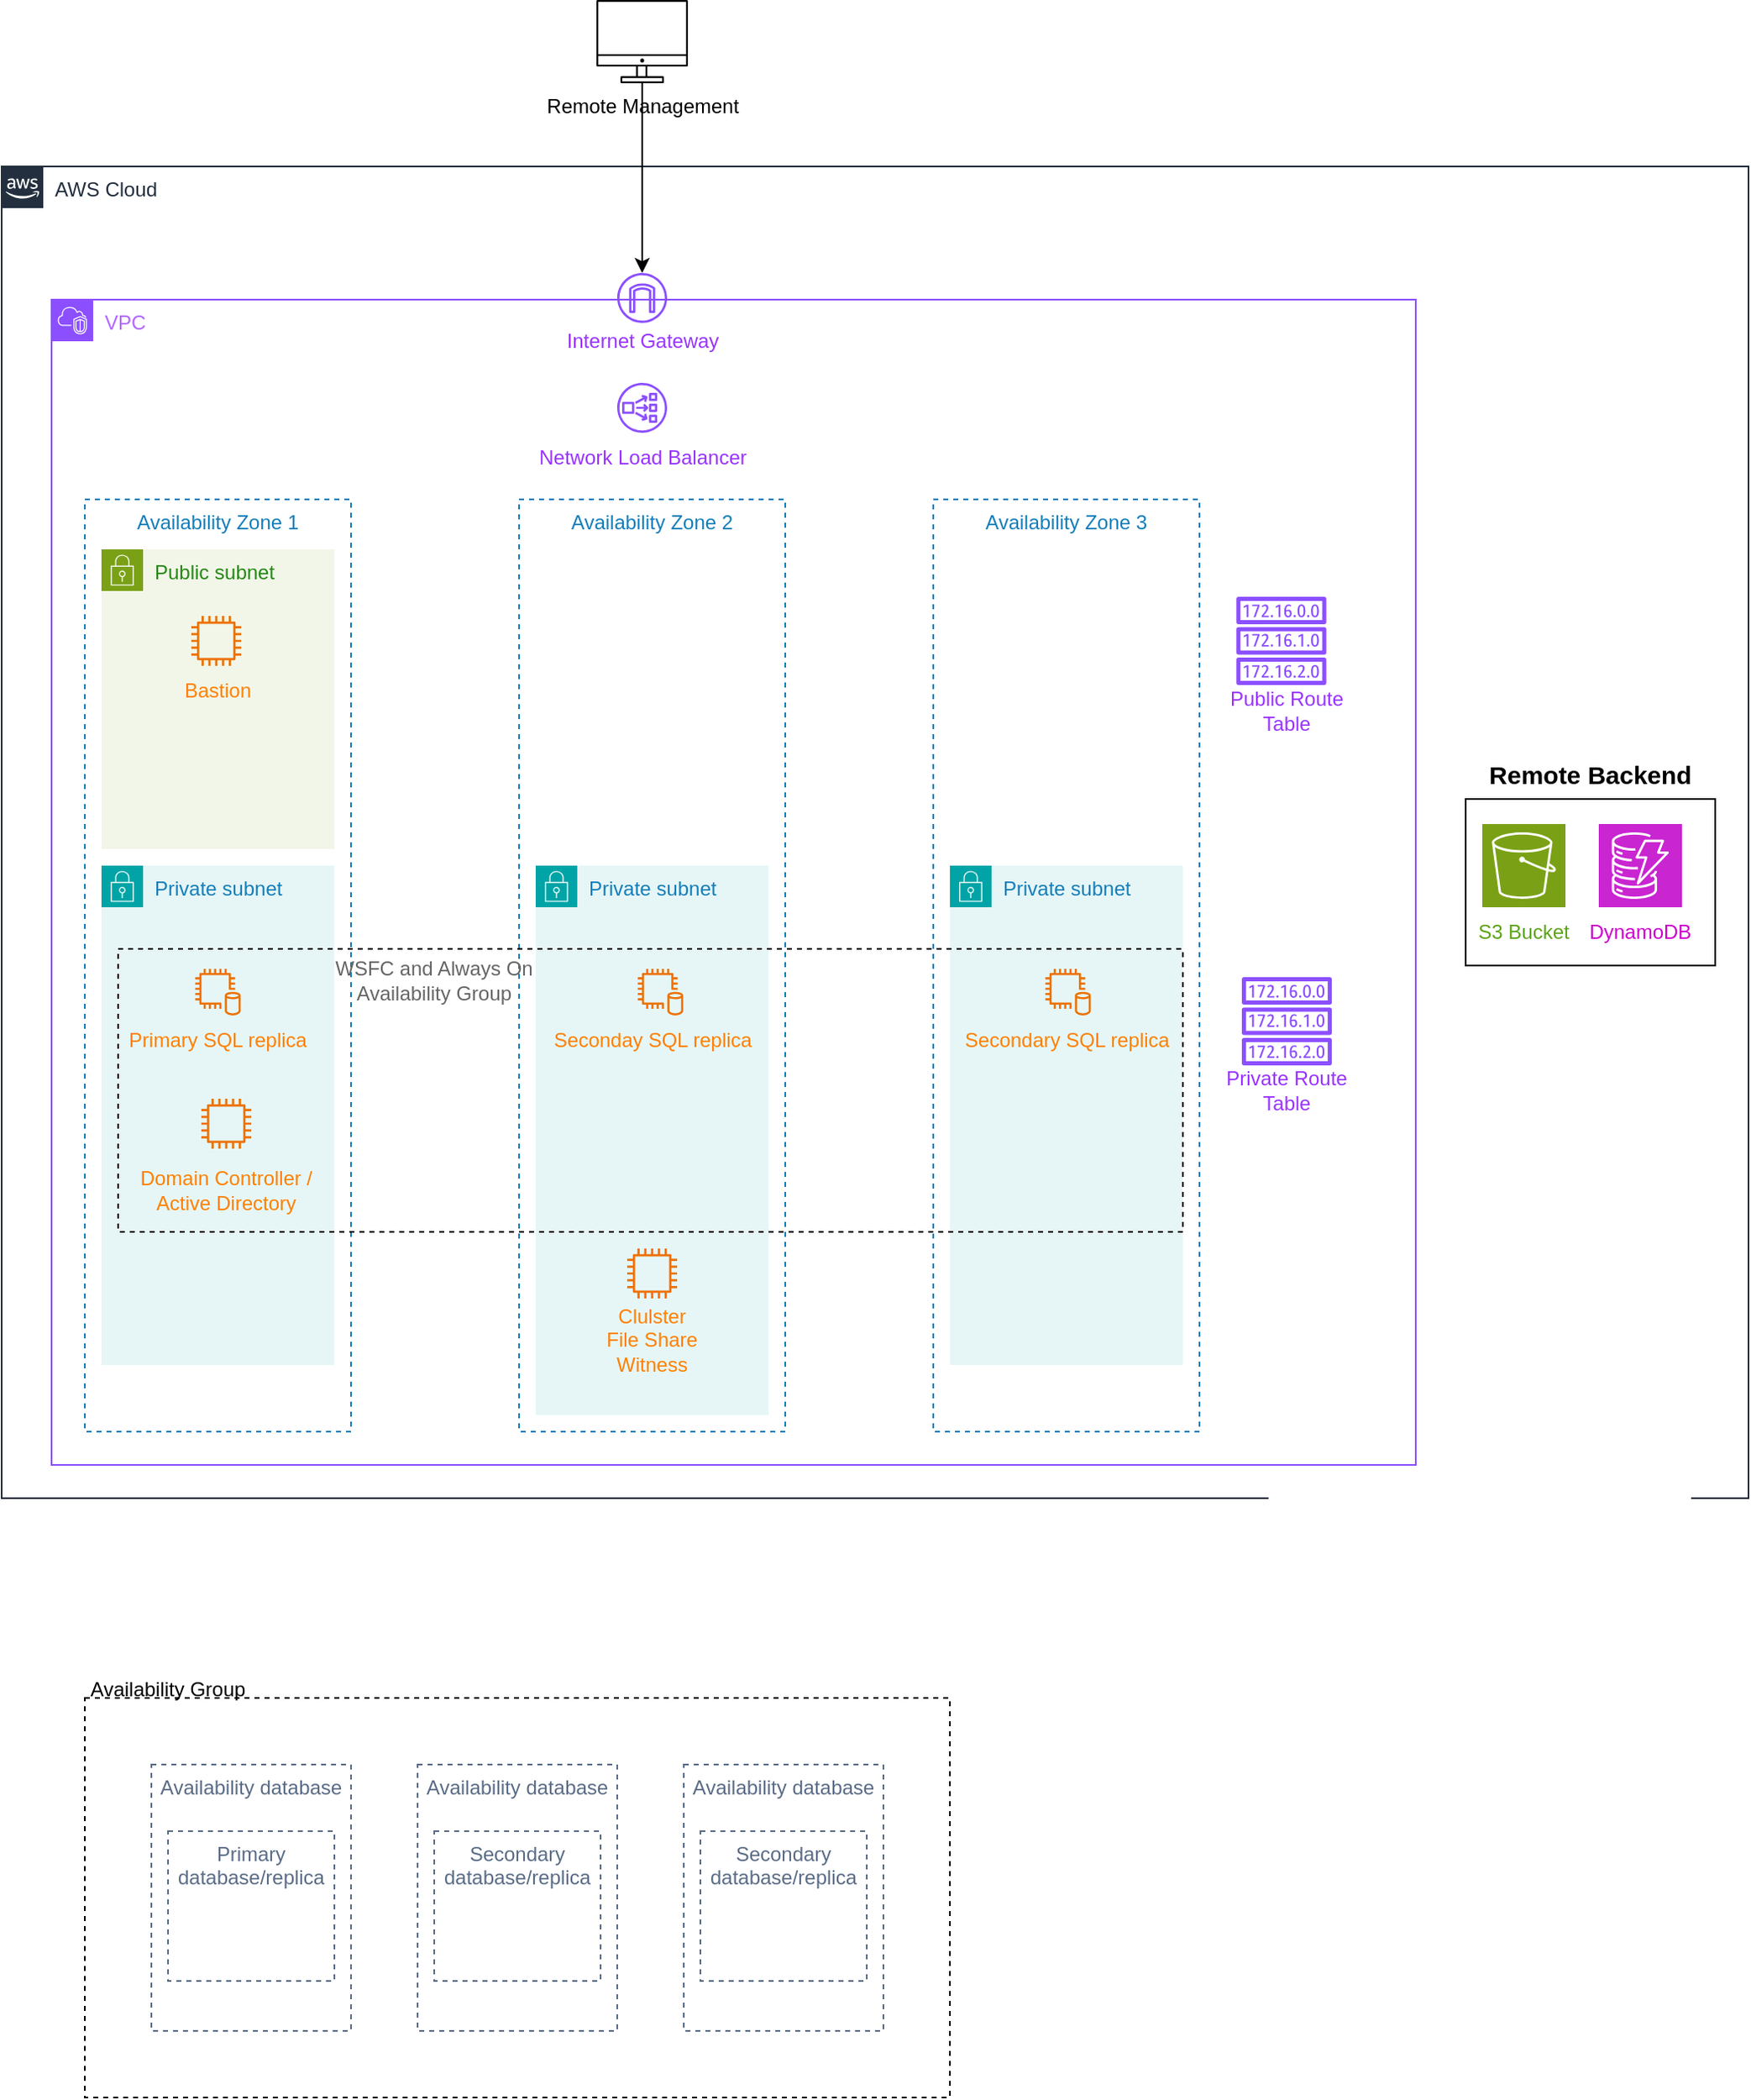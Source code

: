 <mxfile version="24.2.2" type="github">
  <diagram name="Page-1" id="_MG-8c25AsFWA5ZrAscj">
    <mxGraphModel dx="1363" dy="1846" grid="1" gridSize="10" guides="1" tooltips="1" connect="1" arrows="1" fold="1" page="1" pageScale="1" pageWidth="850" pageHeight="1100" math="0" shadow="0">
      <root>
        <mxCell id="0" />
        <mxCell id="1" parent="0" />
        <mxCell id="CKjVTdu6NN-waFkIegwr-1" value="AWS Cloud" style="points=[[0,0],[0.25,0],[0.5,0],[0.75,0],[1,0],[1,0.25],[1,0.5],[1,0.75],[1,1],[0.75,1],[0.5,1],[0.25,1],[0,1],[0,0.75],[0,0.5],[0,0.25]];outlineConnect=0;gradientColor=none;html=1;whiteSpace=wrap;fontSize=12;fontStyle=0;container=1;pointerEvents=0;collapsible=0;recursiveResize=0;shape=mxgraph.aws4.group;grIcon=mxgraph.aws4.group_aws_cloud_alt;strokeColor=#232F3E;fillColor=none;verticalAlign=top;align=left;spacingLeft=30;fontColor=#232F3E;dashed=0;" parent="1" vertex="1">
          <mxGeometry x="30" y="40" width="1050" height="800" as="geometry" />
        </mxCell>
        <mxCell id="CKjVTdu6NN-waFkIegwr-2" value="&lt;font color=&quot;#b266ff&quot;&gt;VPC&lt;/font&gt;" style="points=[[0,0],[0.25,0],[0.5,0],[0.75,0],[1,0],[1,0.25],[1,0.5],[1,0.75],[1,1],[0.75,1],[0.5,1],[0.25,1],[0,1],[0,0.75],[0,0.5],[0,0.25]];outlineConnect=0;gradientColor=none;html=1;whiteSpace=wrap;fontSize=12;fontStyle=0;container=1;pointerEvents=0;collapsible=0;recursiveResize=0;shape=mxgraph.aws4.group;grIcon=mxgraph.aws4.group_vpc2;strokeColor=#8C4FFF;fillColor=none;verticalAlign=top;align=left;spacingLeft=30;fontColor=#AAB7B8;dashed=0;" parent="CKjVTdu6NN-waFkIegwr-1" vertex="1">
          <mxGeometry x="30" y="80" width="820" height="700" as="geometry" />
        </mxCell>
        <mxCell id="CKjVTdu6NN-waFkIegwr-3" value="Availability Zone 1" style="fillColor=none;strokeColor=#147EBA;dashed=1;verticalAlign=top;fontStyle=0;fontColor=#147EBA;whiteSpace=wrap;html=1;" parent="CKjVTdu6NN-waFkIegwr-2" vertex="1">
          <mxGeometry x="20" y="120" width="160" height="560" as="geometry" />
        </mxCell>
        <mxCell id="CKjVTdu6NN-waFkIegwr-4" value="Availability Zone 3" style="fillColor=none;strokeColor=#147EBA;dashed=1;verticalAlign=top;fontStyle=0;fontColor=#147EBA;whiteSpace=wrap;html=1;" parent="CKjVTdu6NN-waFkIegwr-2" vertex="1">
          <mxGeometry x="530" y="120" width="160" height="560" as="geometry" />
        </mxCell>
        <mxCell id="CKjVTdu6NN-waFkIegwr-5" value="Availability Zone 2" style="fillColor=none;strokeColor=#147EBA;dashed=1;verticalAlign=top;fontStyle=0;fontColor=#147EBA;whiteSpace=wrap;html=1;" parent="CKjVTdu6NN-waFkIegwr-2" vertex="1">
          <mxGeometry x="281" y="120" width="160" height="560" as="geometry" />
        </mxCell>
        <mxCell id="CKjVTdu6NN-waFkIegwr-6" value="Public subnet" style="points=[[0,0],[0.25,0],[0.5,0],[0.75,0],[1,0],[1,0.25],[1,0.5],[1,0.75],[1,1],[0.75,1],[0.5,1],[0.25,1],[0,1],[0,0.75],[0,0.5],[0,0.25]];outlineConnect=0;gradientColor=none;html=1;whiteSpace=wrap;fontSize=12;fontStyle=0;container=1;pointerEvents=0;collapsible=0;recursiveResize=0;shape=mxgraph.aws4.group;grIcon=mxgraph.aws4.group_security_group;grStroke=0;strokeColor=#7AA116;fillColor=#F2F6E8;verticalAlign=top;align=left;spacingLeft=30;fontColor=#248814;dashed=0;" parent="CKjVTdu6NN-waFkIegwr-2" vertex="1">
          <mxGeometry x="30" y="150" width="140" height="180" as="geometry" />
        </mxCell>
        <mxCell id="CKjVTdu6NN-waFkIegwr-15" value="" style="sketch=0;outlineConnect=0;fontColor=#232F3E;gradientColor=none;fillColor=#ED7100;strokeColor=none;dashed=0;verticalLabelPosition=bottom;verticalAlign=top;align=center;html=1;fontSize=12;fontStyle=0;aspect=fixed;pointerEvents=1;shape=mxgraph.aws4.instance2;" parent="CKjVTdu6NN-waFkIegwr-6" vertex="1">
          <mxGeometry x="54" y="40" width="30" height="30" as="geometry" />
        </mxCell>
        <mxCell id="CKjVTdu6NN-waFkIegwr-16" value="&lt;font color=&quot;#ff8000&quot;&gt;Bastion&lt;/font&gt;" style="text;html=1;align=center;verticalAlign=middle;whiteSpace=wrap;rounded=0;" parent="CKjVTdu6NN-waFkIegwr-6" vertex="1">
          <mxGeometry x="40" y="70" width="60" height="30" as="geometry" />
        </mxCell>
        <mxCell id="CKjVTdu6NN-waFkIegwr-9" value="Private subnet" style="points=[[0,0],[0.25,0],[0.5,0],[0.75,0],[1,0],[1,0.25],[1,0.5],[1,0.75],[1,1],[0.75,1],[0.5,1],[0.25,1],[0,1],[0,0.75],[0,0.5],[0,0.25]];outlineConnect=0;gradientColor=none;html=1;whiteSpace=wrap;fontSize=12;fontStyle=0;container=1;pointerEvents=0;collapsible=0;recursiveResize=0;shape=mxgraph.aws4.group;grIcon=mxgraph.aws4.group_security_group;grStroke=0;strokeColor=#00A4A6;fillColor=#E6F6F7;verticalAlign=top;align=left;spacingLeft=30;fontColor=#147EBA;dashed=0;" parent="CKjVTdu6NN-waFkIegwr-2" vertex="1">
          <mxGeometry x="30" y="340" width="140" height="300" as="geometry" />
        </mxCell>
        <mxCell id="hvZAqcCubnUXI_z4VkZ4-1" value="" style="sketch=0;outlineConnect=0;fontColor=#232F3E;gradientColor=none;fillColor=#ED7100;strokeColor=none;dashed=0;verticalLabelPosition=bottom;verticalAlign=top;align=center;html=1;fontSize=12;fontStyle=0;aspect=fixed;pointerEvents=1;shape=mxgraph.aws4.instance2;" vertex="1" parent="CKjVTdu6NN-waFkIegwr-9">
          <mxGeometry x="60" y="140" width="30" height="30" as="geometry" />
        </mxCell>
        <mxCell id="CKjVTdu6NN-waFkIegwr-17" value="" style="sketch=0;outlineConnect=0;fontColor=#232F3E;gradientColor=none;fillColor=#8C4FFF;strokeColor=none;dashed=0;verticalLabelPosition=bottom;verticalAlign=top;align=center;html=1;fontSize=12;fontStyle=0;aspect=fixed;pointerEvents=1;shape=mxgraph.aws4.internet_gateway;" parent="CKjVTdu6NN-waFkIegwr-2" vertex="1">
          <mxGeometry x="340" y="-16" width="30" height="30" as="geometry" />
        </mxCell>
        <mxCell id="CKjVTdu6NN-waFkIegwr-18" value="&lt;font color=&quot;#9933ff&quot;&gt;Internet Gateway&lt;/font&gt;" style="text;html=1;align=center;verticalAlign=middle;whiteSpace=wrap;rounded=0;" parent="CKjVTdu6NN-waFkIegwr-2" vertex="1">
          <mxGeometry x="308" y="10" width="95" height="30" as="geometry" />
        </mxCell>
        <mxCell id="CKjVTdu6NN-waFkIegwr-99" value="" style="sketch=0;outlineConnect=0;fontColor=#232F3E;gradientColor=none;fillColor=#ED7100;strokeColor=none;dashed=0;verticalLabelPosition=bottom;verticalAlign=top;align=center;html=1;fontSize=12;fontStyle=0;aspect=fixed;pointerEvents=1;shape=mxgraph.aws4.db_on_instance2;" parent="CKjVTdu6NN-waFkIegwr-2" vertex="1">
          <mxGeometry x="86" y="402" width="28" height="28" as="geometry" />
        </mxCell>
        <mxCell id="CKjVTdu6NN-waFkIegwr-101" value="Private subnet" style="points=[[0,0],[0.25,0],[0.5,0],[0.75,0],[1,0],[1,0.25],[1,0.5],[1,0.75],[1,1],[0.75,1],[0.5,1],[0.25,1],[0,1],[0,0.75],[0,0.5],[0,0.25]];outlineConnect=0;gradientColor=none;html=1;whiteSpace=wrap;fontSize=12;fontStyle=0;container=1;pointerEvents=0;collapsible=0;recursiveResize=0;shape=mxgraph.aws4.group;grIcon=mxgraph.aws4.group_security_group;grStroke=0;strokeColor=#00A4A6;fillColor=#E6F6F7;verticalAlign=top;align=left;spacingLeft=30;fontColor=#147EBA;dashed=0;" parent="CKjVTdu6NN-waFkIegwr-2" vertex="1">
          <mxGeometry x="291" y="340" width="140" height="330" as="geometry" />
        </mxCell>
        <mxCell id="hvZAqcCubnUXI_z4VkZ4-3" value="" style="sketch=0;outlineConnect=0;fontColor=#232F3E;gradientColor=none;fillColor=#ED7100;strokeColor=none;dashed=0;verticalLabelPosition=bottom;verticalAlign=top;align=center;html=1;fontSize=12;fontStyle=0;aspect=fixed;pointerEvents=1;shape=mxgraph.aws4.instance2;" vertex="1" parent="CKjVTdu6NN-waFkIegwr-101">
          <mxGeometry x="55" y="230" width="30" height="30" as="geometry" />
        </mxCell>
        <mxCell id="hvZAqcCubnUXI_z4VkZ4-4" value="&lt;font color=&quot;#ff8000&quot;&gt;Clulster File Share Witness&lt;/font&gt;" style="text;html=1;align=center;verticalAlign=middle;whiteSpace=wrap;rounded=0;" vertex="1" parent="CKjVTdu6NN-waFkIegwr-101">
          <mxGeometry x="40" y="270" width="60" height="30" as="geometry" />
        </mxCell>
        <mxCell id="CKjVTdu6NN-waFkIegwr-103" value="Private subnet" style="points=[[0,0],[0.25,0],[0.5,0],[0.75,0],[1,0],[1,0.25],[1,0.5],[1,0.75],[1,1],[0.75,1],[0.5,1],[0.25,1],[0,1],[0,0.75],[0,0.5],[0,0.25]];outlineConnect=0;gradientColor=none;html=1;whiteSpace=wrap;fontSize=12;fontStyle=0;container=1;pointerEvents=0;collapsible=0;recursiveResize=0;shape=mxgraph.aws4.group;grIcon=mxgraph.aws4.group_security_group;grStroke=0;strokeColor=#00A4A6;fillColor=#E6F6F7;verticalAlign=top;align=left;spacingLeft=30;fontColor=#147EBA;dashed=0;" parent="CKjVTdu6NN-waFkIegwr-2" vertex="1">
          <mxGeometry x="540" y="340" width="140" height="300" as="geometry" />
        </mxCell>
        <mxCell id="CKjVTdu6NN-waFkIegwr-104" value="&lt;font color=&quot;#ff8000&quot;&gt;Secondary SQL replica&lt;/font&gt;" style="text;html=1;align=center;verticalAlign=middle;whiteSpace=wrap;rounded=0;" parent="CKjVTdu6NN-waFkIegwr-2" vertex="1">
          <mxGeometry x="547.5" y="430" width="125" height="30" as="geometry" />
        </mxCell>
        <mxCell id="CKjVTdu6NN-waFkIegwr-100" value="&lt;font color=&quot;#ff8000&quot;&gt;Primary SQL replica&lt;/font&gt;" style="text;html=1;align=center;verticalAlign=middle;whiteSpace=wrap;rounded=0;" parent="CKjVTdu6NN-waFkIegwr-2" vertex="1">
          <mxGeometry x="45" y="430" width="110" height="30" as="geometry" />
        </mxCell>
        <mxCell id="CKjVTdu6NN-waFkIegwr-102" value="&lt;font color=&quot;#ff8000&quot;&gt;Seconday SQL replica&lt;/font&gt;" style="text;html=1;align=center;verticalAlign=middle;whiteSpace=wrap;rounded=0;" parent="CKjVTdu6NN-waFkIegwr-2" vertex="1">
          <mxGeometry x="298.5" y="430" width="125" height="30" as="geometry" />
        </mxCell>
        <mxCell id="CKjVTdu6NN-waFkIegwr-105" value="" style="sketch=0;outlineConnect=0;fontColor=#232F3E;gradientColor=none;fillColor=#ED7100;strokeColor=none;dashed=0;verticalLabelPosition=bottom;verticalAlign=top;align=center;html=1;fontSize=12;fontStyle=0;aspect=fixed;pointerEvents=1;shape=mxgraph.aws4.db_on_instance2;" parent="CKjVTdu6NN-waFkIegwr-2" vertex="1">
          <mxGeometry x="352" y="402" width="28" height="28" as="geometry" />
        </mxCell>
        <mxCell id="CKjVTdu6NN-waFkIegwr-106" value="" style="sketch=0;outlineConnect=0;fontColor=#232F3E;gradientColor=none;fillColor=#ED7100;strokeColor=none;dashed=0;verticalLabelPosition=bottom;verticalAlign=top;align=center;html=1;fontSize=12;fontStyle=0;aspect=fixed;pointerEvents=1;shape=mxgraph.aws4.db_on_instance2;" parent="CKjVTdu6NN-waFkIegwr-2" vertex="1">
          <mxGeometry x="597" y="402" width="28" height="28" as="geometry" />
        </mxCell>
        <mxCell id="CKjVTdu6NN-waFkIegwr-119" value="&lt;font color=&quot;#666666&quot;&gt;WSFC and Always On Availability Group&lt;/font&gt;" style="text;html=1;align=center;verticalAlign=middle;whiteSpace=wrap;rounded=0;" parent="CKjVTdu6NN-waFkIegwr-2" vertex="1">
          <mxGeometry x="160" y="388" width="140" height="42" as="geometry" />
        </mxCell>
        <mxCell id="hvZAqcCubnUXI_z4VkZ4-2" value="&lt;font color=&quot;#ff8000&quot;&gt;Domain Controller / Active Directory&lt;/font&gt;" style="text;html=1;align=center;verticalAlign=middle;whiteSpace=wrap;rounded=0;" vertex="1" parent="CKjVTdu6NN-waFkIegwr-2">
          <mxGeometry x="50" y="510" width="110" height="50" as="geometry" />
        </mxCell>
        <mxCell id="hvZAqcCubnUXI_z4VkZ4-6" value="" style="sketch=0;outlineConnect=0;fontColor=#232F3E;gradientColor=none;fillColor=#8C4FFF;strokeColor=none;dashed=0;verticalLabelPosition=bottom;verticalAlign=top;align=center;html=1;fontSize=12;fontStyle=0;aspect=fixed;pointerEvents=1;shape=mxgraph.aws4.network_load_balancer;" vertex="1" parent="CKjVTdu6NN-waFkIegwr-2">
          <mxGeometry x="340" y="50" width="30" height="30" as="geometry" />
        </mxCell>
        <mxCell id="hvZAqcCubnUXI_z4VkZ4-7" value="&lt;font color=&quot;#9933ff&quot;&gt;Network Load Balancer&lt;/font&gt;" style="text;html=1;align=center;verticalAlign=middle;whiteSpace=wrap;rounded=0;" vertex="1" parent="CKjVTdu6NN-waFkIegwr-2">
          <mxGeometry x="289.25" y="80" width="132.5" height="30" as="geometry" />
        </mxCell>
        <mxCell id="hvZAqcCubnUXI_z4VkZ4-8" value="" style="sketch=0;outlineConnect=0;fontColor=#232F3E;gradientColor=none;fillColor=#8C4FFF;strokeColor=none;dashed=0;verticalLabelPosition=bottom;verticalAlign=top;align=center;html=1;fontSize=12;fontStyle=0;aspect=fixed;pointerEvents=1;shape=mxgraph.aws4.route_table;" vertex="1" parent="CKjVTdu6NN-waFkIegwr-2">
          <mxGeometry x="712" y="178.5" width="54.39" height="53" as="geometry" />
        </mxCell>
        <mxCell id="hvZAqcCubnUXI_z4VkZ4-9" value="&lt;font color=&quot;#9933ff&quot;&gt;Public Route Table&lt;/font&gt;" style="text;html=1;align=center;verticalAlign=middle;whiteSpace=wrap;rounded=0;" vertex="1" parent="CKjVTdu6NN-waFkIegwr-2">
          <mxGeometry x="695" y="231.5" width="95" height="30" as="geometry" />
        </mxCell>
        <mxCell id="hvZAqcCubnUXI_z4VkZ4-10" value="" style="sketch=0;outlineConnect=0;fontColor=#232F3E;gradientColor=none;fillColor=#8C4FFF;strokeColor=none;dashed=0;verticalLabelPosition=bottom;verticalAlign=top;align=center;html=1;fontSize=12;fontStyle=0;aspect=fixed;pointerEvents=1;shape=mxgraph.aws4.route_table;" vertex="1" parent="CKjVTdu6NN-waFkIegwr-2">
          <mxGeometry x="715.31" y="407" width="54.39" height="53" as="geometry" />
        </mxCell>
        <mxCell id="hvZAqcCubnUXI_z4VkZ4-11" value="&lt;font color=&quot;#9933ff&quot;&gt;Private Route Table&lt;/font&gt;" style="text;html=1;align=center;verticalAlign=middle;whiteSpace=wrap;rounded=0;" vertex="1" parent="CKjVTdu6NN-waFkIegwr-2">
          <mxGeometry x="695.01" y="460" width="95" height="30" as="geometry" />
        </mxCell>
        <mxCell id="hvZAqcCubnUXI_z4VkZ4-12" value="" style="sketch=0;points=[[0,0,0],[0.25,0,0],[0.5,0,0],[0.75,0,0],[1,0,0],[0,1,0],[0.25,1,0],[0.5,1,0],[0.75,1,0],[1,1,0],[0,0.25,0],[0,0.5,0],[0,0.75,0],[1,0.25,0],[1,0.5,0],[1,0.75,0]];outlineConnect=0;fontColor=#232F3E;fillColor=#7AA116;strokeColor=#ffffff;dashed=0;verticalLabelPosition=bottom;verticalAlign=top;align=center;html=1;fontSize=12;fontStyle=0;aspect=fixed;shape=mxgraph.aws4.resourceIcon;resIcon=mxgraph.aws4.s3;" vertex="1" parent="CKjVTdu6NN-waFkIegwr-1">
          <mxGeometry x="890" y="395" width="50" height="50" as="geometry" />
        </mxCell>
        <mxCell id="hvZAqcCubnUXI_z4VkZ4-14" value="" style="sketch=0;points=[[0,0,0],[0.25,0,0],[0.5,0,0],[0.75,0,0],[1,0,0],[0,1,0],[0.25,1,0],[0.5,1,0],[0.75,1,0],[1,1,0],[0,0.25,0],[0,0.5,0],[0,0.75,0],[1,0.25,0],[1,0.5,0],[1,0.75,0]];outlineConnect=0;fontColor=#232F3E;fillColor=#C925D1;strokeColor=#ffffff;dashed=0;verticalLabelPosition=bottom;verticalAlign=top;align=center;html=1;fontSize=12;fontStyle=0;aspect=fixed;shape=mxgraph.aws4.resourceIcon;resIcon=mxgraph.aws4.dynamodb;" vertex="1" parent="CKjVTdu6NN-waFkIegwr-1">
          <mxGeometry x="960" y="395" width="50" height="50" as="geometry" />
        </mxCell>
        <mxCell id="hvZAqcCubnUXI_z4VkZ4-15" value="&lt;font color=&quot;#5ca317&quot;&gt;S3 Bucket&lt;/font&gt;" style="text;html=1;align=center;verticalAlign=middle;whiteSpace=wrap;rounded=0;" vertex="1" parent="CKjVTdu6NN-waFkIegwr-1">
          <mxGeometry x="885" y="445" width="60" height="30" as="geometry" />
        </mxCell>
        <mxCell id="hvZAqcCubnUXI_z4VkZ4-16" value="&lt;font color=&quot;#cc00cc&quot;&gt;DynamoDB&lt;/font&gt;" style="text;html=1;align=center;verticalAlign=middle;whiteSpace=wrap;rounded=0;" vertex="1" parent="CKjVTdu6NN-waFkIegwr-1">
          <mxGeometry x="955" y="445" width="60" height="30" as="geometry" />
        </mxCell>
        <mxCell id="hvZAqcCubnUXI_z4VkZ4-17" value="" style="rounded=0;whiteSpace=wrap;html=1;fillColor=none;" vertex="1" parent="CKjVTdu6NN-waFkIegwr-1">
          <mxGeometry x="880" y="380" width="150" height="100" as="geometry" />
        </mxCell>
        <mxCell id="hvZAqcCubnUXI_z4VkZ4-18" value="&lt;font style=&quot;font-size: 15px;&quot;&gt;&lt;b&gt;Remote Backend&lt;/b&gt;&lt;/font&gt;" style="text;html=1;align=center;verticalAlign=middle;whiteSpace=wrap;rounded=0;" vertex="1" parent="CKjVTdu6NN-waFkIegwr-1">
          <mxGeometry x="880" y="350" width="150" height="30" as="geometry" />
        </mxCell>
        <mxCell id="CKjVTdu6NN-waFkIegwr-118" value="" style="fillColor=none;strokeColor=#000000;dashed=1;verticalAlign=top;fontStyle=0;fontColor=#5A6C86;whiteSpace=wrap;html=1;" parent="1" vertex="1">
          <mxGeometry x="100" y="510" width="640" height="170" as="geometry" />
        </mxCell>
        <mxCell id="CKjVTdu6NN-waFkIegwr-132" style="edgeStyle=orthogonalEdgeStyle;rounded=0;orthogonalLoop=1;jettySize=auto;html=1;" parent="1" source="CKjVTdu6NN-waFkIegwr-127" target="CKjVTdu6NN-waFkIegwr-17" edge="1">
          <mxGeometry relative="1" as="geometry" />
        </mxCell>
        <mxCell id="CKjVTdu6NN-waFkIegwr-127" value="&lt;font color=&quot;#000000&quot;&gt;Remote Management&lt;/font&gt;" style="sketch=0;outlineConnect=0;gradientColor=none;fontColor=#545B64;strokeColor=none;fillColor=#000000;dashed=0;verticalLabelPosition=bottom;verticalAlign=top;align=center;html=1;fontSize=12;fontStyle=0;aspect=fixed;shape=mxgraph.aws4.illustration_desktop;pointerEvents=1" parent="1" vertex="1">
          <mxGeometry x="387.53" y="-60" width="54.95" height="50" as="geometry" />
        </mxCell>
        <mxCell id="CKjVTdu6NN-waFkIegwr-135" value="" style="fillColor=none;strokeColor=#000000;dashed=1;verticalAlign=top;fontStyle=0;fontColor=#5A6C86;whiteSpace=wrap;html=1;" parent="1" vertex="1">
          <mxGeometry x="80" y="960" width="520" height="240" as="geometry" />
        </mxCell>
        <mxCell id="CKjVTdu6NN-waFkIegwr-136" value="Availability Group" style="text;html=1;align=center;verticalAlign=middle;whiteSpace=wrap;rounded=0;" parent="1" vertex="1">
          <mxGeometry x="80" y="940" width="100" height="30" as="geometry" />
        </mxCell>
        <mxCell id="CKjVTdu6NN-waFkIegwr-137" value="Availability database" style="fillColor=none;strokeColor=#5A6C86;dashed=1;verticalAlign=top;fontStyle=0;fontColor=#5A6C86;whiteSpace=wrap;html=1;" parent="1" vertex="1">
          <mxGeometry x="120" y="1000" width="120" height="160" as="geometry" />
        </mxCell>
        <mxCell id="CKjVTdu6NN-waFkIegwr-138" value="Availability database" style="fillColor=none;strokeColor=#5A6C86;dashed=1;verticalAlign=top;fontStyle=0;fontColor=#5A6C86;whiteSpace=wrap;html=1;" parent="1" vertex="1">
          <mxGeometry x="280" y="1000" width="120" height="160" as="geometry" />
        </mxCell>
        <mxCell id="CKjVTdu6NN-waFkIegwr-139" value="Availability database" style="fillColor=none;strokeColor=#5A6C86;dashed=1;verticalAlign=top;fontStyle=0;fontColor=#5A6C86;whiteSpace=wrap;html=1;" parent="1" vertex="1">
          <mxGeometry x="440" y="1000" width="120" height="160" as="geometry" />
        </mxCell>
        <mxCell id="CKjVTdu6NN-waFkIegwr-140" value="Primary database/replica" style="fillColor=none;strokeColor=#5A6C86;dashed=1;verticalAlign=top;fontStyle=0;fontColor=#5A6C86;whiteSpace=wrap;html=1;" parent="1" vertex="1">
          <mxGeometry x="130" y="1040" width="100" height="90" as="geometry" />
        </mxCell>
        <mxCell id="CKjVTdu6NN-waFkIegwr-141" value="Secondary database/replica" style="fillColor=none;strokeColor=#5A6C86;dashed=1;verticalAlign=top;fontStyle=0;fontColor=#5A6C86;whiteSpace=wrap;html=1;" parent="1" vertex="1">
          <mxGeometry x="290" y="1040" width="100" height="90" as="geometry" />
        </mxCell>
        <mxCell id="CKjVTdu6NN-waFkIegwr-142" value="Secondary database/replica" style="fillColor=none;strokeColor=#5A6C86;dashed=1;verticalAlign=top;fontStyle=0;fontColor=#5A6C86;whiteSpace=wrap;html=1;" parent="1" vertex="1">
          <mxGeometry x="450" y="1040" width="100" height="90" as="geometry" />
        </mxCell>
      </root>
    </mxGraphModel>
  </diagram>
</mxfile>
